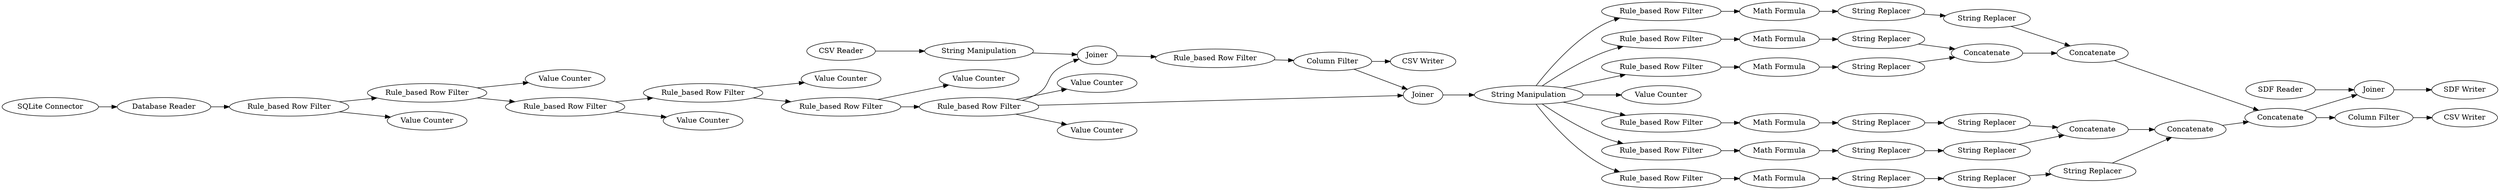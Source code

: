 digraph {
	24 -> 26
	5 -> 16
	38 -> 51
	83 -> 48
	12 -> 14
	76 -> 83
	66 -> 82
	51 -> 79
	74 -> 76
	81 -> 80
	53 -> 64
	57 -> 58
	80 -> 82
	37 -> 40
	17 -> 20
	59 -> 73
	51 -> 44
	47 -> 54
	51 -> 42
	22 -> 23
	63 -> 68
	41 -> 39
	51 -> 47
	51 -> 43
	49 -> 60
	82 -> 75
	1 -> 5
	51 -> 46
	18 -> 22
	14 -> 15
	17 -> 18
	39 -> 38
	68 -> 74
	22 -> 24
	24 -> 27
	45 -> 52
	43 -> 61
	46 -> 53
	26 -> 77
	26 -> 36
	52 -> 62
	36 -> 41
	64 -> 65
	39 -> 32
	26 -> 78
	44 -> 49
	51 -> 45
	75 -> 76
	65 -> 75
	54 -> 66
	16 -> 19
	79 -> 81
	58 -> 73
	62 -> 63
	40 -> 36
	61 -> 57
	76 -> 14
	18 -> 21
	73 -> 74
	16 -> 17
	26 -> 38
	60 -> 59
	27 [label="Value Counter"]
	57 [label="String Replacer"]
	79 [label="Rule_based Row Filter"]
	45 [label="Rule_based Row Filter"]
	52 [label="Math Formula"]
	18 [label="Rule_based Row Filter"]
	21 [label="Value Counter"]
	26 [label="Rule_based Row Filter"]
	58 [label="String Replacer"]
	74 [label=Concatenate]
	17 [label="Rule_based Row Filter"]
	19 [label="Value Counter"]
	78 [label="Value Counter"]
	80 [label="String Replacer"]
	24 [label="Rule_based Row Filter"]
	64 [label="String Replacer"]
	49 [label="Math Formula"]
	41 [label="Rule_based Row Filter"]
	51 [label="String Manipulation"]
	15 [label="SDF Writer"]
	54 [label="Math Formula"]
	12 [label="SDF Reader"]
	59 [label="String Replacer"]
	75 [label=Concatenate]
	16 [label="Rule_based Row Filter"]
	48 [label="CSV Writer"]
	1 [label="SQLite Connector"]
	42 [label="Value Counter"]
	22 [label="Rule_based Row Filter"]
	53 [label="Math Formula"]
	68 [label="String Replacer"]
	23 [label="Value Counter"]
	47 [label="Rule_based Row Filter"]
	61 [label="Math Formula"]
	77 [label="Value Counter"]
	63 [label="String Replacer"]
	76 [label=Concatenate]
	14 [label=Joiner]
	83 [label="Column Filter"]
	38 [label=Joiner]
	60 [label="String Replacer"]
	81 [label="Math Formula"]
	5 [label="Database Reader"]
	20 [label="Value Counter"]
	43 [label="Rule_based Row Filter"]
	44 [label="Rule_based Row Filter"]
	62 [label="String Replacer"]
	66 [label="String Replacer"]
	82 [label=Concatenate]
	65 [label="String Replacer"]
	36 [label=Joiner]
	46 [label="Rule_based Row Filter"]
	40 [label="String Manipulation"]
	39 [label="Column Filter"]
	73 [label=Concatenate]
	32 [label="CSV Writer"]
	37 [label="CSV Reader"]
	rankdir=LR
}
